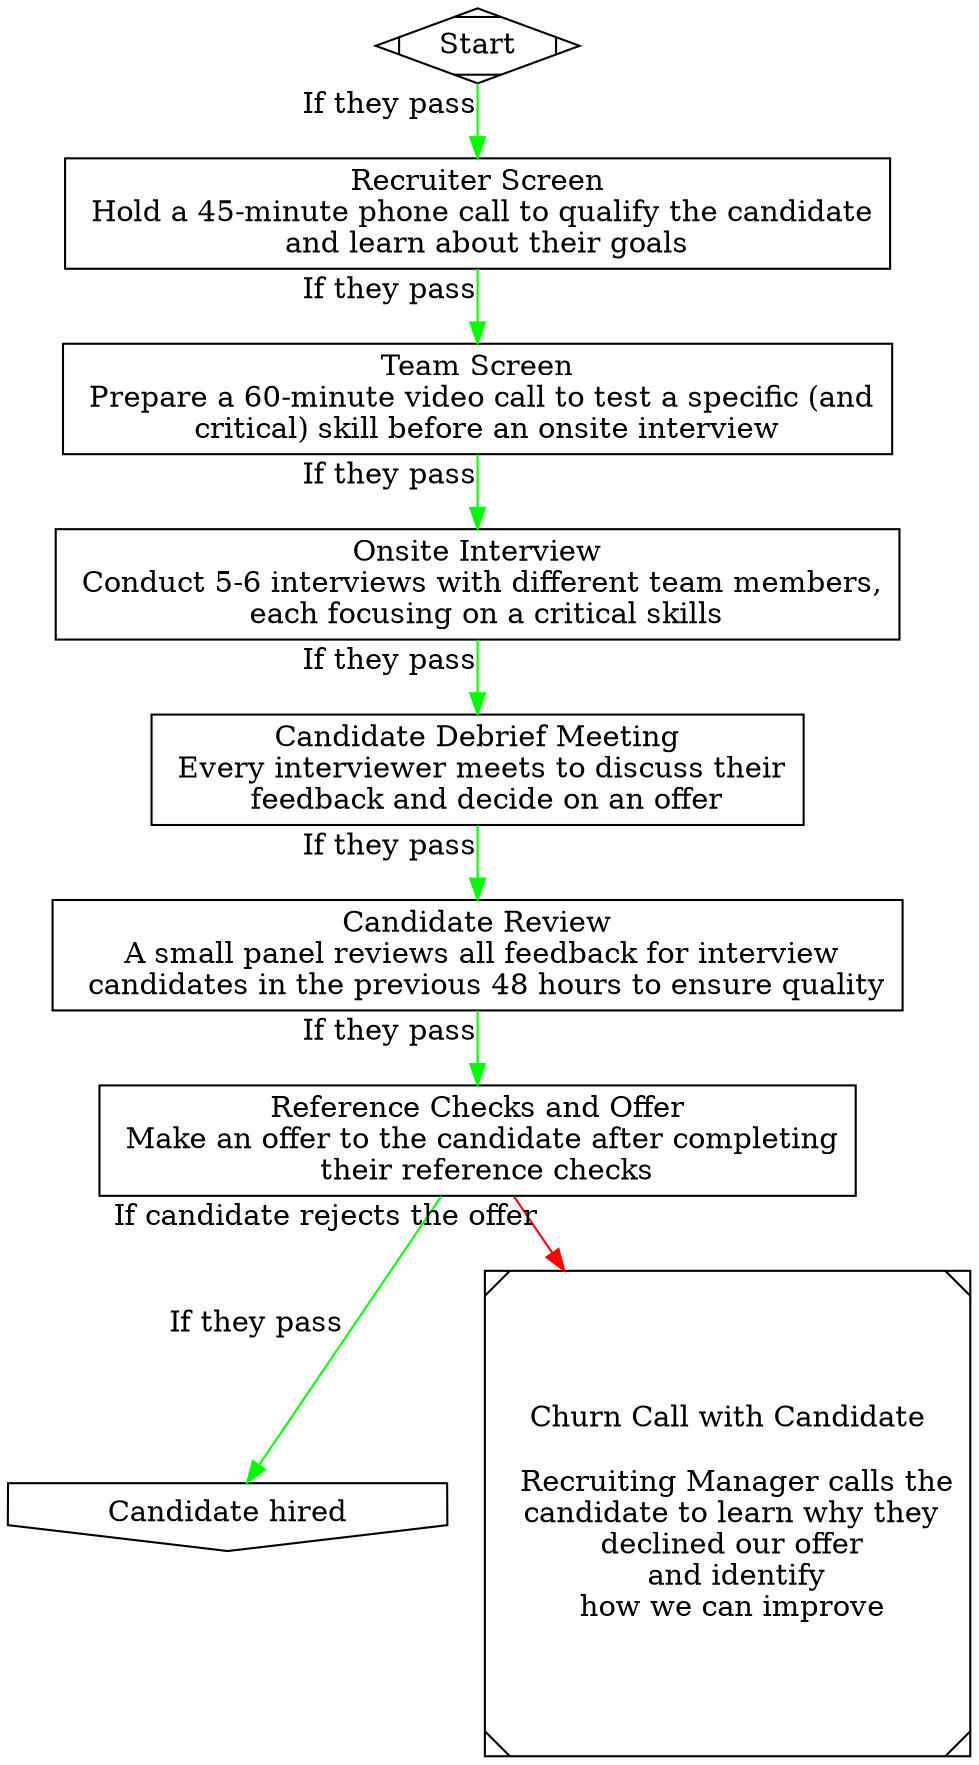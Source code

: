 /* https://stripe.com/atlas/guides/scaling-eng
* captures the graph there; not enriched */

digraph engineering_hiring {

/* Graph */

  //rankdir = LR //(right to left; good for process not org chart or network diagram)
  //splines = ortho //(right angles)
  ratio = auto

/* Nodes */

  "Start" [
  shape = Mdiamond
  label = "Start"
  ]

  "Recruiter Screen" [
  shape = box
  label = "Recruiter Screen\n Hold a 45-minute phone call to qualify the candidate
  and learn about their goals"
  ]

  "Team Screen" [
  shape = box
  label = "Team Screen\n Prepare a 60-minute video call to test a specific (and
  critical) skill before an onsite interview"
  ]

  "Onsite Interview" [
  shape = box
  label = "Onsite Interview\n Conduct 5-6 interviews with different team members,
  each focusing on a critical skills"
  ]

  "Candidate Debrief Meeting" [
  shape = box
  label = "Candidate Debrief Meeting\n Every interviewer meets to discuss their
  feedback and decide on an offer"
  ]

  "Candidate Review" [
  shape = box
  label = "Candidate Review\n A small panel reviews all feedback for interview
  candidates in the previous 48 hours to ensure quality"
  ]

  "Reference Checks and Offer" [
  shape = box
  label = "Reference Checks and Offer\n Make an offer to the candidate after completing
  their reference checks"
  ]

  "Hired" [
  shape = invhouse
  label = "Candidate hired"
  ]


  "Churn Call" [
  shape = Msquare
  label = "Churn Call with Candidate\n
  Recruiting Manager calls the\n candidate to learn why they\n declined our offer
  and identify\n how we can improve"
  ]

/* Edges */

    "Start" -> "Recruiter Screen" [
      xlabel = "If they pass"
      color = "green"
    ]

    "Recruiter Screen" -> "Team Screen" [
      xlabel = "If they pass"
      color = "green"
    ]

    "Team Screen" -> "Onsite Interview" [
      xlabel = "If they pass"
      color = "green"
    ]

    "Onsite Interview" -> "Candidate Debrief Meeting" [
      xlabel = "If they pass"
      color = "green"
    ]

    "Candidate Debrief Meeting" -> "Candidate Review" [
      xlabel = "If they pass"
      color = "green"
    ]

    "Candidate Review" -> "Reference Checks and Offer" [
      xlabel = "If they pass"
      color = "green"
    ]

    "Reference Checks and Offer" -> "Hired" [
      xlabel = "If they pass"
      color = "green"
    ]

    "Reference Checks and Offer" -> "Churn Call" [
      xlabel = "If candidate rejects the offer"
      color = "red"
    ]

/* If including a path to "Rejected" uncomment all of the below

    "Rejected" [
    shape = Msquare
    label = "Candidate rejected"
    ]

    "Recruiter Screen" -> "Rejected" [
      xlabel = "If they fail"
      color = "red"
    ]

    "Team Screen" -> "Rejected" [
      xlabel = "If they fail"
      color = "red"
    ]

    "Onsite Interview" -> "Rejected" [
      xlabel = "If they fail"
      color = "red"
    ]

    "Candidate Debrief Meeting" -> "Rejected" [
      xlabel = "If they fail"
      color = "red"
    ]

    "Candidate Review" -> "Rejected" [
      xlabel = "If they fail"
      color = "red"
    ]

    "Reference Checks and Offer" -> "Rejected" [
      xlabel = "If they fail"
      color = "red"
    ]

*/

  }

/* Notes */
/*
*
*/
